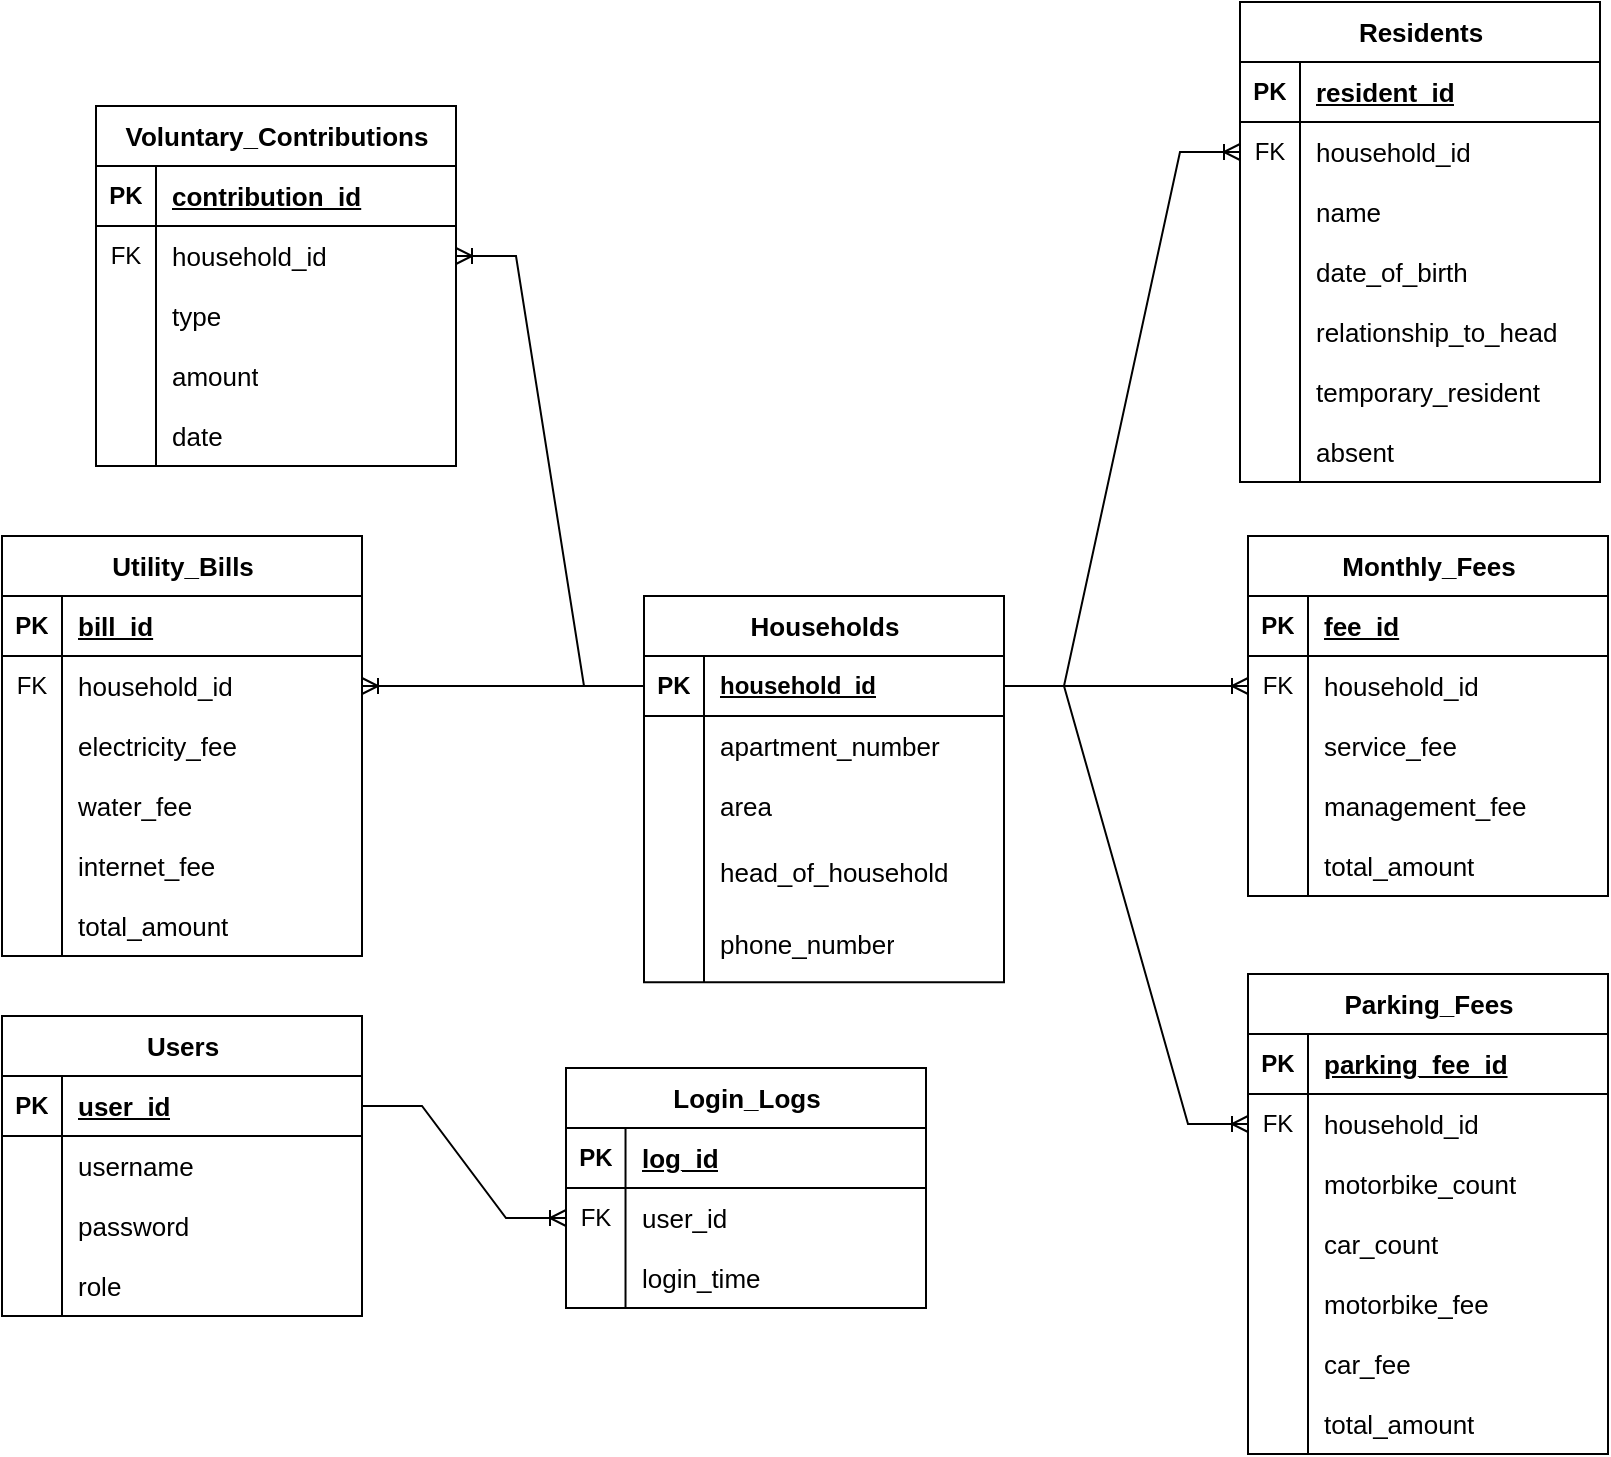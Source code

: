 <mxfile version="24.7.17">
  <diagram id="R2lEEEUBdFMjLlhIrx00" name="Page-1">
    <mxGraphModel dx="1968" dy="2307" grid="0" gridSize="10" guides="1" tooltips="1" connect="1" arrows="1" fold="1" page="0" pageScale="1" pageWidth="850" pageHeight="1100" math="0" shadow="0" extFonts="Permanent Marker^https://fonts.googleapis.com/css?family=Permanent+Marker">
      <root>
        <mxCell id="0" />
        <mxCell id="1" parent="0" />
        <mxCell id="jTLuvodWFUka8Eo67u9Z-11" value="Households" style="shape=table;startSize=30;container=1;collapsible=1;childLayout=tableLayout;fixedRows=1;rowLines=0;fontStyle=1;align=center;resizeLast=1;html=1;fontSize=13;" vertex="1" parent="1">
          <mxGeometry x="-152" y="-1236" width="180" height="193.167" as="geometry" />
        </mxCell>
        <mxCell id="jTLuvodWFUka8Eo67u9Z-12" value="" style="shape=tableRow;horizontal=0;startSize=0;swimlaneHead=0;swimlaneBody=0;fillColor=none;collapsible=0;dropTarget=0;points=[[0,0.5],[1,0.5]];portConstraint=eastwest;top=0;left=0;right=0;bottom=1;" vertex="1" parent="jTLuvodWFUka8Eo67u9Z-11">
          <mxGeometry y="30" width="180" height="30" as="geometry" />
        </mxCell>
        <mxCell id="jTLuvodWFUka8Eo67u9Z-13" value="PK" style="shape=partialRectangle;connectable=0;fillColor=none;top=0;left=0;bottom=0;right=0;fontStyle=1;overflow=hidden;whiteSpace=wrap;html=1;" vertex="1" parent="jTLuvodWFUka8Eo67u9Z-12">
          <mxGeometry width="30" height="30" as="geometry">
            <mxRectangle width="30" height="30" as="alternateBounds" />
          </mxGeometry>
        </mxCell>
        <mxCell id="jTLuvodWFUka8Eo67u9Z-14" value="household_id" style="shape=partialRectangle;connectable=0;fillColor=none;top=0;left=0;bottom=0;right=0;align=left;spacingLeft=6;fontStyle=5;overflow=hidden;whiteSpace=wrap;html=1;" vertex="1" parent="jTLuvodWFUka8Eo67u9Z-12">
          <mxGeometry x="30" width="150" height="30" as="geometry">
            <mxRectangle width="150" height="30" as="alternateBounds" />
          </mxGeometry>
        </mxCell>
        <mxCell id="jTLuvodWFUka8Eo67u9Z-15" value="" style="shape=tableRow;horizontal=0;startSize=0;swimlaneHead=0;swimlaneBody=0;fillColor=none;collapsible=0;dropTarget=0;points=[[0,0.5],[1,0.5]];portConstraint=eastwest;top=0;left=0;right=0;bottom=0;" vertex="1" parent="jTLuvodWFUka8Eo67u9Z-11">
          <mxGeometry y="60" width="180" height="30" as="geometry" />
        </mxCell>
        <mxCell id="jTLuvodWFUka8Eo67u9Z-16" value="" style="shape=partialRectangle;connectable=0;fillColor=none;top=0;left=0;bottom=0;right=0;editable=1;overflow=hidden;whiteSpace=wrap;html=1;" vertex="1" parent="jTLuvodWFUka8Eo67u9Z-15">
          <mxGeometry width="30" height="30" as="geometry">
            <mxRectangle width="30" height="30" as="alternateBounds" />
          </mxGeometry>
        </mxCell>
        <mxCell id="jTLuvodWFUka8Eo67u9Z-17" value="apartment_number" style="shape=partialRectangle;connectable=0;fillColor=none;top=0;left=0;bottom=0;right=0;align=left;spacingLeft=6;overflow=hidden;whiteSpace=wrap;html=1;strokeWidth=1;fontSize=13;" vertex="1" parent="jTLuvodWFUka8Eo67u9Z-15">
          <mxGeometry x="30" width="150" height="30" as="geometry">
            <mxRectangle width="150" height="30" as="alternateBounds" />
          </mxGeometry>
        </mxCell>
        <mxCell id="jTLuvodWFUka8Eo67u9Z-18" value="" style="shape=tableRow;horizontal=0;startSize=0;swimlaneHead=0;swimlaneBody=0;fillColor=none;collapsible=0;dropTarget=0;points=[[0,0.5],[1,0.5]];portConstraint=eastwest;top=0;left=0;right=0;bottom=0;" vertex="1" parent="jTLuvodWFUka8Eo67u9Z-11">
          <mxGeometry y="90" width="180" height="30" as="geometry" />
        </mxCell>
        <mxCell id="jTLuvodWFUka8Eo67u9Z-19" value="" style="shape=partialRectangle;connectable=0;fillColor=none;top=0;left=0;bottom=0;right=0;editable=1;overflow=hidden;whiteSpace=wrap;html=1;" vertex="1" parent="jTLuvodWFUka8Eo67u9Z-18">
          <mxGeometry width="30" height="30" as="geometry">
            <mxRectangle width="30" height="30" as="alternateBounds" />
          </mxGeometry>
        </mxCell>
        <mxCell id="jTLuvodWFUka8Eo67u9Z-20" value="area" style="shape=partialRectangle;connectable=0;fillColor=none;top=0;left=0;bottom=0;right=0;align=left;spacingLeft=6;overflow=hidden;whiteSpace=wrap;html=1;fontSize=13;" vertex="1" parent="jTLuvodWFUka8Eo67u9Z-18">
          <mxGeometry x="30" width="150" height="30" as="geometry">
            <mxRectangle width="150" height="30" as="alternateBounds" />
          </mxGeometry>
        </mxCell>
        <mxCell id="jTLuvodWFUka8Eo67u9Z-21" value="" style="shape=tableRow;horizontal=0;startSize=0;swimlaneHead=0;swimlaneBody=0;fillColor=none;collapsible=0;dropTarget=0;points=[[0,0.5],[1,0.5]];portConstraint=eastwest;top=0;left=0;right=0;bottom=0;" vertex="1" parent="jTLuvodWFUka8Eo67u9Z-11">
          <mxGeometry y="120" width="180" height="35" as="geometry" />
        </mxCell>
        <mxCell id="jTLuvodWFUka8Eo67u9Z-22" value="" style="shape=partialRectangle;connectable=0;fillColor=none;top=0;left=0;bottom=0;right=0;editable=1;overflow=hidden;whiteSpace=wrap;html=1;" vertex="1" parent="jTLuvodWFUka8Eo67u9Z-21">
          <mxGeometry width="30" height="35" as="geometry">
            <mxRectangle width="30" height="35" as="alternateBounds" />
          </mxGeometry>
        </mxCell>
        <mxCell id="jTLuvodWFUka8Eo67u9Z-23" value="head_of_household" style="shape=partialRectangle;connectable=0;fillColor=none;top=0;left=0;bottom=0;right=0;align=left;spacingLeft=6;overflow=hidden;whiteSpace=wrap;html=1;fontSize=13;" vertex="1" parent="jTLuvodWFUka8Eo67u9Z-21">
          <mxGeometry x="30" width="150" height="35" as="geometry">
            <mxRectangle width="150" height="35" as="alternateBounds" />
          </mxGeometry>
        </mxCell>
        <mxCell id="jTLuvodWFUka8Eo67u9Z-24" value="" style="shape=tableRow;horizontal=0;startSize=0;swimlaneHead=0;swimlaneBody=0;fillColor=none;collapsible=0;dropTarget=0;points=[[0,0.5],[1,0.5]];portConstraint=eastwest;top=0;left=0;right=0;bottom=0;" vertex="1" parent="jTLuvodWFUka8Eo67u9Z-11">
          <mxGeometry y="155" width="180" height="38" as="geometry" />
        </mxCell>
        <mxCell id="jTLuvodWFUka8Eo67u9Z-25" value="" style="shape=partialRectangle;connectable=0;fillColor=none;top=0;left=0;bottom=0;right=0;editable=1;overflow=hidden;whiteSpace=wrap;html=1;" vertex="1" parent="jTLuvodWFUka8Eo67u9Z-24">
          <mxGeometry width="30" height="38" as="geometry">
            <mxRectangle width="30" height="38" as="alternateBounds" />
          </mxGeometry>
        </mxCell>
        <mxCell id="jTLuvodWFUka8Eo67u9Z-26" value="phone_number" style="shape=partialRectangle;connectable=0;fillColor=none;top=0;left=0;bottom=0;right=0;align=left;spacingLeft=6;overflow=hidden;whiteSpace=wrap;html=1;fontSize=13;" vertex="1" parent="jTLuvodWFUka8Eo67u9Z-24">
          <mxGeometry x="30" width="150" height="38" as="geometry">
            <mxRectangle width="150" height="38" as="alternateBounds" />
          </mxGeometry>
        </mxCell>
        <mxCell id="jTLuvodWFUka8Eo67u9Z-27" value="Residents" style="shape=table;startSize=30;container=1;collapsible=1;childLayout=tableLayout;fixedRows=1;rowLines=0;fontStyle=1;align=center;resizeLast=1;html=1;fontSize=13;" vertex="1" parent="1">
          <mxGeometry x="146" y="-1533" width="180" height="240" as="geometry" />
        </mxCell>
        <mxCell id="jTLuvodWFUka8Eo67u9Z-28" value="" style="shape=tableRow;horizontal=0;startSize=0;swimlaneHead=0;swimlaneBody=0;fillColor=none;collapsible=0;dropTarget=0;points=[[0,0.5],[1,0.5]];portConstraint=eastwest;top=0;left=0;right=0;bottom=1;" vertex="1" parent="jTLuvodWFUka8Eo67u9Z-27">
          <mxGeometry y="30" width="180" height="30" as="geometry" />
        </mxCell>
        <mxCell id="jTLuvodWFUka8Eo67u9Z-29" value="PK" style="shape=partialRectangle;connectable=0;fillColor=none;top=0;left=0;bottom=0;right=0;fontStyle=1;overflow=hidden;whiteSpace=wrap;html=1;" vertex="1" parent="jTLuvodWFUka8Eo67u9Z-28">
          <mxGeometry width="30" height="30" as="geometry">
            <mxRectangle width="30" height="30" as="alternateBounds" />
          </mxGeometry>
        </mxCell>
        <mxCell id="jTLuvodWFUka8Eo67u9Z-30" value="resident_id" style="shape=partialRectangle;connectable=0;fillColor=none;top=0;left=0;bottom=0;right=0;align=left;spacingLeft=6;fontStyle=5;overflow=hidden;whiteSpace=wrap;html=1;fontSize=13;" vertex="1" parent="jTLuvodWFUka8Eo67u9Z-28">
          <mxGeometry x="30" width="150" height="30" as="geometry">
            <mxRectangle width="150" height="30" as="alternateBounds" />
          </mxGeometry>
        </mxCell>
        <mxCell id="jTLuvodWFUka8Eo67u9Z-31" value="" style="shape=tableRow;horizontal=0;startSize=0;swimlaneHead=0;swimlaneBody=0;fillColor=none;collapsible=0;dropTarget=0;points=[[0,0.5],[1,0.5]];portConstraint=eastwest;top=0;left=0;right=0;bottom=0;" vertex="1" parent="jTLuvodWFUka8Eo67u9Z-27">
          <mxGeometry y="60" width="180" height="30" as="geometry" />
        </mxCell>
        <mxCell id="jTLuvodWFUka8Eo67u9Z-32" value="FK" style="shape=partialRectangle;connectable=0;fillColor=none;top=0;left=0;bottom=0;right=0;editable=1;overflow=hidden;whiteSpace=wrap;html=1;" vertex="1" parent="jTLuvodWFUka8Eo67u9Z-31">
          <mxGeometry width="30" height="30" as="geometry">
            <mxRectangle width="30" height="30" as="alternateBounds" />
          </mxGeometry>
        </mxCell>
        <mxCell id="jTLuvodWFUka8Eo67u9Z-33" value="household_id" style="shape=partialRectangle;connectable=0;fillColor=none;top=0;left=0;bottom=0;right=0;align=left;spacingLeft=6;overflow=hidden;whiteSpace=wrap;html=1;fontSize=13;textShadow=0;labelBorderColor=none;" vertex="1" parent="jTLuvodWFUka8Eo67u9Z-31">
          <mxGeometry x="30" width="150" height="30" as="geometry">
            <mxRectangle width="150" height="30" as="alternateBounds" />
          </mxGeometry>
        </mxCell>
        <mxCell id="jTLuvodWFUka8Eo67u9Z-34" value="" style="shape=tableRow;horizontal=0;startSize=0;swimlaneHead=0;swimlaneBody=0;fillColor=none;collapsible=0;dropTarget=0;points=[[0,0.5],[1,0.5]];portConstraint=eastwest;top=0;left=0;right=0;bottom=0;" vertex="1" parent="jTLuvodWFUka8Eo67u9Z-27">
          <mxGeometry y="90" width="180" height="30" as="geometry" />
        </mxCell>
        <mxCell id="jTLuvodWFUka8Eo67u9Z-35" value="" style="shape=partialRectangle;connectable=0;fillColor=none;top=0;left=0;bottom=0;right=0;editable=1;overflow=hidden;whiteSpace=wrap;html=1;" vertex="1" parent="jTLuvodWFUka8Eo67u9Z-34">
          <mxGeometry width="30" height="30" as="geometry">
            <mxRectangle width="30" height="30" as="alternateBounds" />
          </mxGeometry>
        </mxCell>
        <mxCell id="jTLuvodWFUka8Eo67u9Z-36" value="name" style="shape=partialRectangle;connectable=0;fillColor=none;top=0;left=0;bottom=0;right=0;align=left;spacingLeft=6;overflow=hidden;whiteSpace=wrap;html=1;fontSize=13;" vertex="1" parent="jTLuvodWFUka8Eo67u9Z-34">
          <mxGeometry x="30" width="150" height="30" as="geometry">
            <mxRectangle width="150" height="30" as="alternateBounds" />
          </mxGeometry>
        </mxCell>
        <mxCell id="jTLuvodWFUka8Eo67u9Z-37" value="" style="shape=tableRow;horizontal=0;startSize=0;swimlaneHead=0;swimlaneBody=0;fillColor=none;collapsible=0;dropTarget=0;points=[[0,0.5],[1,0.5]];portConstraint=eastwest;top=0;left=0;right=0;bottom=0;" vertex="1" parent="jTLuvodWFUka8Eo67u9Z-27">
          <mxGeometry y="120" width="180" height="30" as="geometry" />
        </mxCell>
        <mxCell id="jTLuvodWFUka8Eo67u9Z-38" value="" style="shape=partialRectangle;connectable=0;fillColor=none;top=0;left=0;bottom=0;right=0;editable=1;overflow=hidden;whiteSpace=wrap;html=1;" vertex="1" parent="jTLuvodWFUka8Eo67u9Z-37">
          <mxGeometry width="30" height="30" as="geometry">
            <mxRectangle width="30" height="30" as="alternateBounds" />
          </mxGeometry>
        </mxCell>
        <mxCell id="jTLuvodWFUka8Eo67u9Z-39" value="date_of_birth" style="shape=partialRectangle;connectable=0;fillColor=none;top=0;left=0;bottom=0;right=0;align=left;spacingLeft=6;overflow=hidden;whiteSpace=wrap;html=1;fontSize=13;" vertex="1" parent="jTLuvodWFUka8Eo67u9Z-37">
          <mxGeometry x="30" width="150" height="30" as="geometry">
            <mxRectangle width="150" height="30" as="alternateBounds" />
          </mxGeometry>
        </mxCell>
        <mxCell id="jTLuvodWFUka8Eo67u9Z-43" value="" style="shape=tableRow;horizontal=0;startSize=0;swimlaneHead=0;swimlaneBody=0;fillColor=none;collapsible=0;dropTarget=0;points=[[0,0.5],[1,0.5]];portConstraint=eastwest;top=0;left=0;right=0;bottom=0;" vertex="1" parent="jTLuvodWFUka8Eo67u9Z-27">
          <mxGeometry y="150" width="180" height="30" as="geometry" />
        </mxCell>
        <mxCell id="jTLuvodWFUka8Eo67u9Z-44" value="" style="shape=partialRectangle;connectable=0;fillColor=none;top=0;left=0;bottom=0;right=0;editable=1;overflow=hidden;whiteSpace=wrap;html=1;" vertex="1" parent="jTLuvodWFUka8Eo67u9Z-43">
          <mxGeometry width="30" height="30" as="geometry">
            <mxRectangle width="30" height="30" as="alternateBounds" />
          </mxGeometry>
        </mxCell>
        <mxCell id="jTLuvodWFUka8Eo67u9Z-45" value="relationship_to_head" style="shape=partialRectangle;connectable=0;fillColor=none;top=0;left=0;bottom=0;right=0;align=left;spacingLeft=6;overflow=hidden;whiteSpace=wrap;html=1;fontSize=13;" vertex="1" parent="jTLuvodWFUka8Eo67u9Z-43">
          <mxGeometry x="30" width="150" height="30" as="geometry">
            <mxRectangle width="150" height="30" as="alternateBounds" />
          </mxGeometry>
        </mxCell>
        <mxCell id="jTLuvodWFUka8Eo67u9Z-46" value="" style="shape=tableRow;horizontal=0;startSize=0;swimlaneHead=0;swimlaneBody=0;fillColor=none;collapsible=0;dropTarget=0;points=[[0,0.5],[1,0.5]];portConstraint=eastwest;top=0;left=0;right=0;bottom=0;" vertex="1" parent="jTLuvodWFUka8Eo67u9Z-27">
          <mxGeometry y="180" width="180" height="30" as="geometry" />
        </mxCell>
        <mxCell id="jTLuvodWFUka8Eo67u9Z-47" value="" style="shape=partialRectangle;connectable=0;fillColor=none;top=0;left=0;bottom=0;right=0;editable=1;overflow=hidden;whiteSpace=wrap;html=1;" vertex="1" parent="jTLuvodWFUka8Eo67u9Z-46">
          <mxGeometry width="30" height="30" as="geometry">
            <mxRectangle width="30" height="30" as="alternateBounds" />
          </mxGeometry>
        </mxCell>
        <mxCell id="jTLuvodWFUka8Eo67u9Z-48" value="temporary_resident" style="shape=partialRectangle;connectable=0;fillColor=none;top=0;left=0;bottom=0;right=0;align=left;spacingLeft=6;overflow=hidden;whiteSpace=wrap;html=1;fontSize=13;" vertex="1" parent="jTLuvodWFUka8Eo67u9Z-46">
          <mxGeometry x="30" width="150" height="30" as="geometry">
            <mxRectangle width="150" height="30" as="alternateBounds" />
          </mxGeometry>
        </mxCell>
        <mxCell id="jTLuvodWFUka8Eo67u9Z-49" value="" style="shape=tableRow;horizontal=0;startSize=0;swimlaneHead=0;swimlaneBody=0;fillColor=none;collapsible=0;dropTarget=0;points=[[0,0.5],[1,0.5]];portConstraint=eastwest;top=0;left=0;right=0;bottom=0;" vertex="1" parent="jTLuvodWFUka8Eo67u9Z-27">
          <mxGeometry y="210" width="180" height="30" as="geometry" />
        </mxCell>
        <mxCell id="jTLuvodWFUka8Eo67u9Z-50" value="" style="shape=partialRectangle;connectable=0;fillColor=none;top=0;left=0;bottom=0;right=0;editable=1;overflow=hidden;whiteSpace=wrap;html=1;" vertex="1" parent="jTLuvodWFUka8Eo67u9Z-49">
          <mxGeometry width="30" height="30" as="geometry">
            <mxRectangle width="30" height="30" as="alternateBounds" />
          </mxGeometry>
        </mxCell>
        <mxCell id="jTLuvodWFUka8Eo67u9Z-51" value="absent" style="shape=partialRectangle;connectable=0;fillColor=none;top=0;left=0;bottom=0;right=0;align=left;spacingLeft=6;overflow=hidden;whiteSpace=wrap;html=1;fontSize=13;" vertex="1" parent="jTLuvodWFUka8Eo67u9Z-49">
          <mxGeometry x="30" width="150" height="30" as="geometry">
            <mxRectangle width="150" height="30" as="alternateBounds" />
          </mxGeometry>
        </mxCell>
        <mxCell id="jTLuvodWFUka8Eo67u9Z-52" value="Monthly_Fees" style="shape=table;startSize=30;container=1;collapsible=1;childLayout=tableLayout;fixedRows=1;rowLines=0;fontStyle=1;align=center;resizeLast=1;html=1;fontSize=13;" vertex="1" parent="1">
          <mxGeometry x="150" y="-1266" width="180" height="180" as="geometry" />
        </mxCell>
        <mxCell id="jTLuvodWFUka8Eo67u9Z-53" value="" style="shape=tableRow;horizontal=0;startSize=0;swimlaneHead=0;swimlaneBody=0;fillColor=none;collapsible=0;dropTarget=0;points=[[0,0.5],[1,0.5]];portConstraint=eastwest;top=0;left=0;right=0;bottom=1;" vertex="1" parent="jTLuvodWFUka8Eo67u9Z-52">
          <mxGeometry y="30" width="180" height="30" as="geometry" />
        </mxCell>
        <mxCell id="jTLuvodWFUka8Eo67u9Z-54" value="PK" style="shape=partialRectangle;connectable=0;fillColor=none;top=0;left=0;bottom=0;right=0;fontStyle=1;overflow=hidden;whiteSpace=wrap;html=1;" vertex="1" parent="jTLuvodWFUka8Eo67u9Z-53">
          <mxGeometry width="30" height="30" as="geometry">
            <mxRectangle width="30" height="30" as="alternateBounds" />
          </mxGeometry>
        </mxCell>
        <mxCell id="jTLuvodWFUka8Eo67u9Z-55" value="fee_id" style="shape=partialRectangle;connectable=0;fillColor=none;top=0;left=0;bottom=0;right=0;align=left;spacingLeft=6;fontStyle=5;overflow=hidden;whiteSpace=wrap;html=1;fontSize=13;" vertex="1" parent="jTLuvodWFUka8Eo67u9Z-53">
          <mxGeometry x="30" width="150" height="30" as="geometry">
            <mxRectangle width="150" height="30" as="alternateBounds" />
          </mxGeometry>
        </mxCell>
        <mxCell id="jTLuvodWFUka8Eo67u9Z-56" value="" style="shape=tableRow;horizontal=0;startSize=0;swimlaneHead=0;swimlaneBody=0;fillColor=none;collapsible=0;dropTarget=0;points=[[0,0.5],[1,0.5]];portConstraint=eastwest;top=0;left=0;right=0;bottom=0;" vertex="1" parent="jTLuvodWFUka8Eo67u9Z-52">
          <mxGeometry y="60" width="180" height="30" as="geometry" />
        </mxCell>
        <mxCell id="jTLuvodWFUka8Eo67u9Z-57" value="FK" style="shape=partialRectangle;connectable=0;fillColor=none;top=0;left=0;bottom=0;right=0;editable=1;overflow=hidden;whiteSpace=wrap;html=1;" vertex="1" parent="jTLuvodWFUka8Eo67u9Z-56">
          <mxGeometry width="30" height="30" as="geometry">
            <mxRectangle width="30" height="30" as="alternateBounds" />
          </mxGeometry>
        </mxCell>
        <mxCell id="jTLuvodWFUka8Eo67u9Z-58" value="household_id" style="shape=partialRectangle;connectable=0;fillColor=none;top=0;left=0;bottom=0;right=0;align=left;spacingLeft=6;overflow=hidden;whiteSpace=wrap;html=1;fontSize=13;" vertex="1" parent="jTLuvodWFUka8Eo67u9Z-56">
          <mxGeometry x="30" width="150" height="30" as="geometry">
            <mxRectangle width="150" height="30" as="alternateBounds" />
          </mxGeometry>
        </mxCell>
        <mxCell id="jTLuvodWFUka8Eo67u9Z-59" value="" style="shape=tableRow;horizontal=0;startSize=0;swimlaneHead=0;swimlaneBody=0;fillColor=none;collapsible=0;dropTarget=0;points=[[0,0.5],[1,0.5]];portConstraint=eastwest;top=0;left=0;right=0;bottom=0;" vertex="1" parent="jTLuvodWFUka8Eo67u9Z-52">
          <mxGeometry y="90" width="180" height="30" as="geometry" />
        </mxCell>
        <mxCell id="jTLuvodWFUka8Eo67u9Z-60" value="" style="shape=partialRectangle;connectable=0;fillColor=none;top=0;left=0;bottom=0;right=0;editable=1;overflow=hidden;whiteSpace=wrap;html=1;" vertex="1" parent="jTLuvodWFUka8Eo67u9Z-59">
          <mxGeometry width="30" height="30" as="geometry">
            <mxRectangle width="30" height="30" as="alternateBounds" />
          </mxGeometry>
        </mxCell>
        <mxCell id="jTLuvodWFUka8Eo67u9Z-61" value="service_fee" style="shape=partialRectangle;connectable=0;fillColor=none;top=0;left=0;bottom=0;right=0;align=left;spacingLeft=6;overflow=hidden;whiteSpace=wrap;html=1;fontSize=13;" vertex="1" parent="jTLuvodWFUka8Eo67u9Z-59">
          <mxGeometry x="30" width="150" height="30" as="geometry">
            <mxRectangle width="150" height="30" as="alternateBounds" />
          </mxGeometry>
        </mxCell>
        <mxCell id="jTLuvodWFUka8Eo67u9Z-62" value="" style="shape=tableRow;horizontal=0;startSize=0;swimlaneHead=0;swimlaneBody=0;fillColor=none;collapsible=0;dropTarget=0;points=[[0,0.5],[1,0.5]];portConstraint=eastwest;top=0;left=0;right=0;bottom=0;" vertex="1" parent="jTLuvodWFUka8Eo67u9Z-52">
          <mxGeometry y="120" width="180" height="30" as="geometry" />
        </mxCell>
        <mxCell id="jTLuvodWFUka8Eo67u9Z-63" value="" style="shape=partialRectangle;connectable=0;fillColor=none;top=0;left=0;bottom=0;right=0;editable=1;overflow=hidden;whiteSpace=wrap;html=1;" vertex="1" parent="jTLuvodWFUka8Eo67u9Z-62">
          <mxGeometry width="30" height="30" as="geometry">
            <mxRectangle width="30" height="30" as="alternateBounds" />
          </mxGeometry>
        </mxCell>
        <mxCell id="jTLuvodWFUka8Eo67u9Z-64" value="management_fee" style="shape=partialRectangle;connectable=0;fillColor=none;top=0;left=0;bottom=0;right=0;align=left;spacingLeft=6;overflow=hidden;whiteSpace=wrap;html=1;fontSize=13;" vertex="1" parent="jTLuvodWFUka8Eo67u9Z-62">
          <mxGeometry x="30" width="150" height="30" as="geometry">
            <mxRectangle width="150" height="30" as="alternateBounds" />
          </mxGeometry>
        </mxCell>
        <mxCell id="jTLuvodWFUka8Eo67u9Z-65" value="" style="shape=tableRow;horizontal=0;startSize=0;swimlaneHead=0;swimlaneBody=0;fillColor=none;collapsible=0;dropTarget=0;points=[[0,0.5],[1,0.5]];portConstraint=eastwest;top=0;left=0;right=0;bottom=0;" vertex="1" parent="jTLuvodWFUka8Eo67u9Z-52">
          <mxGeometry y="150" width="180" height="30" as="geometry" />
        </mxCell>
        <mxCell id="jTLuvodWFUka8Eo67u9Z-66" value="" style="shape=partialRectangle;connectable=0;fillColor=none;top=0;left=0;bottom=0;right=0;editable=1;overflow=hidden;whiteSpace=wrap;html=1;" vertex="1" parent="jTLuvodWFUka8Eo67u9Z-65">
          <mxGeometry width="30" height="30" as="geometry">
            <mxRectangle width="30" height="30" as="alternateBounds" />
          </mxGeometry>
        </mxCell>
        <mxCell id="jTLuvodWFUka8Eo67u9Z-67" value="total_amount" style="shape=partialRectangle;connectable=0;fillColor=none;top=0;left=0;bottom=0;right=0;align=left;spacingLeft=6;overflow=hidden;whiteSpace=wrap;html=1;fontSize=13;" vertex="1" parent="jTLuvodWFUka8Eo67u9Z-65">
          <mxGeometry x="30" width="150" height="30" as="geometry">
            <mxRectangle width="150" height="30" as="alternateBounds" />
          </mxGeometry>
        </mxCell>
        <mxCell id="jTLuvodWFUka8Eo67u9Z-68" value="Voluntary_Contributions" style="shape=table;startSize=30;container=1;collapsible=1;childLayout=tableLayout;fixedRows=1;rowLines=0;fontStyle=1;align=center;resizeLast=1;html=1;fontSize=13;" vertex="1" parent="1">
          <mxGeometry x="-426" y="-1481" width="180" height="180" as="geometry" />
        </mxCell>
        <mxCell id="jTLuvodWFUka8Eo67u9Z-69" value="" style="shape=tableRow;horizontal=0;startSize=0;swimlaneHead=0;swimlaneBody=0;fillColor=none;collapsible=0;dropTarget=0;points=[[0,0.5],[1,0.5]];portConstraint=eastwest;top=0;left=0;right=0;bottom=1;" vertex="1" parent="jTLuvodWFUka8Eo67u9Z-68">
          <mxGeometry y="30" width="180" height="30" as="geometry" />
        </mxCell>
        <mxCell id="jTLuvodWFUka8Eo67u9Z-70" value="PK" style="shape=partialRectangle;connectable=0;fillColor=none;top=0;left=0;bottom=0;right=0;fontStyle=1;overflow=hidden;whiteSpace=wrap;html=1;" vertex="1" parent="jTLuvodWFUka8Eo67u9Z-69">
          <mxGeometry width="30" height="30" as="geometry">
            <mxRectangle width="30" height="30" as="alternateBounds" />
          </mxGeometry>
        </mxCell>
        <mxCell id="jTLuvodWFUka8Eo67u9Z-71" value="contribution_id" style="shape=partialRectangle;connectable=0;fillColor=none;top=0;left=0;bottom=0;right=0;align=left;spacingLeft=6;fontStyle=5;overflow=hidden;whiteSpace=wrap;html=1;fontSize=13;" vertex="1" parent="jTLuvodWFUka8Eo67u9Z-69">
          <mxGeometry x="30" width="150" height="30" as="geometry">
            <mxRectangle width="150" height="30" as="alternateBounds" />
          </mxGeometry>
        </mxCell>
        <mxCell id="jTLuvodWFUka8Eo67u9Z-72" value="" style="shape=tableRow;horizontal=0;startSize=0;swimlaneHead=0;swimlaneBody=0;fillColor=none;collapsible=0;dropTarget=0;points=[[0,0.5],[1,0.5]];portConstraint=eastwest;top=0;left=0;right=0;bottom=0;" vertex="1" parent="jTLuvodWFUka8Eo67u9Z-68">
          <mxGeometry y="60" width="180" height="30" as="geometry" />
        </mxCell>
        <mxCell id="jTLuvodWFUka8Eo67u9Z-73" value="FK" style="shape=partialRectangle;connectable=0;fillColor=none;top=0;left=0;bottom=0;right=0;editable=1;overflow=hidden;whiteSpace=wrap;html=1;" vertex="1" parent="jTLuvodWFUka8Eo67u9Z-72">
          <mxGeometry width="30" height="30" as="geometry">
            <mxRectangle width="30" height="30" as="alternateBounds" />
          </mxGeometry>
        </mxCell>
        <mxCell id="jTLuvodWFUka8Eo67u9Z-74" value="household_id" style="shape=partialRectangle;connectable=0;fillColor=none;top=0;left=0;bottom=0;right=0;align=left;spacingLeft=6;overflow=hidden;whiteSpace=wrap;html=1;fontSize=13;" vertex="1" parent="jTLuvodWFUka8Eo67u9Z-72">
          <mxGeometry x="30" width="150" height="30" as="geometry">
            <mxRectangle width="150" height="30" as="alternateBounds" />
          </mxGeometry>
        </mxCell>
        <mxCell id="jTLuvodWFUka8Eo67u9Z-75" value="" style="shape=tableRow;horizontal=0;startSize=0;swimlaneHead=0;swimlaneBody=0;fillColor=none;collapsible=0;dropTarget=0;points=[[0,0.5],[1,0.5]];portConstraint=eastwest;top=0;left=0;right=0;bottom=0;" vertex="1" parent="jTLuvodWFUka8Eo67u9Z-68">
          <mxGeometry y="90" width="180" height="30" as="geometry" />
        </mxCell>
        <mxCell id="jTLuvodWFUka8Eo67u9Z-76" value="" style="shape=partialRectangle;connectable=0;fillColor=none;top=0;left=0;bottom=0;right=0;editable=1;overflow=hidden;whiteSpace=wrap;html=1;" vertex="1" parent="jTLuvodWFUka8Eo67u9Z-75">
          <mxGeometry width="30" height="30" as="geometry">
            <mxRectangle width="30" height="30" as="alternateBounds" />
          </mxGeometry>
        </mxCell>
        <mxCell id="jTLuvodWFUka8Eo67u9Z-77" value="type" style="shape=partialRectangle;connectable=0;fillColor=none;top=0;left=0;bottom=0;right=0;align=left;spacingLeft=6;overflow=hidden;whiteSpace=wrap;html=1;fontSize=13;" vertex="1" parent="jTLuvodWFUka8Eo67u9Z-75">
          <mxGeometry x="30" width="150" height="30" as="geometry">
            <mxRectangle width="150" height="30" as="alternateBounds" />
          </mxGeometry>
        </mxCell>
        <mxCell id="jTLuvodWFUka8Eo67u9Z-78" value="" style="shape=tableRow;horizontal=0;startSize=0;swimlaneHead=0;swimlaneBody=0;fillColor=none;collapsible=0;dropTarget=0;points=[[0,0.5],[1,0.5]];portConstraint=eastwest;top=0;left=0;right=0;bottom=0;" vertex="1" parent="jTLuvodWFUka8Eo67u9Z-68">
          <mxGeometry y="120" width="180" height="30" as="geometry" />
        </mxCell>
        <mxCell id="jTLuvodWFUka8Eo67u9Z-79" value="" style="shape=partialRectangle;connectable=0;fillColor=none;top=0;left=0;bottom=0;right=0;editable=1;overflow=hidden;whiteSpace=wrap;html=1;" vertex="1" parent="jTLuvodWFUka8Eo67u9Z-78">
          <mxGeometry width="30" height="30" as="geometry">
            <mxRectangle width="30" height="30" as="alternateBounds" />
          </mxGeometry>
        </mxCell>
        <mxCell id="jTLuvodWFUka8Eo67u9Z-80" value="amount" style="shape=partialRectangle;connectable=0;fillColor=none;top=0;left=0;bottom=0;right=0;align=left;spacingLeft=6;overflow=hidden;whiteSpace=wrap;html=1;fontSize=13;" vertex="1" parent="jTLuvodWFUka8Eo67u9Z-78">
          <mxGeometry x="30" width="150" height="30" as="geometry">
            <mxRectangle width="150" height="30" as="alternateBounds" />
          </mxGeometry>
        </mxCell>
        <mxCell id="jTLuvodWFUka8Eo67u9Z-81" value="" style="shape=tableRow;horizontal=0;startSize=0;swimlaneHead=0;swimlaneBody=0;fillColor=none;collapsible=0;dropTarget=0;points=[[0,0.5],[1,0.5]];portConstraint=eastwest;top=0;left=0;right=0;bottom=0;" vertex="1" parent="jTLuvodWFUka8Eo67u9Z-68">
          <mxGeometry y="150" width="180" height="30" as="geometry" />
        </mxCell>
        <mxCell id="jTLuvodWFUka8Eo67u9Z-82" value="" style="shape=partialRectangle;connectable=0;fillColor=none;top=0;left=0;bottom=0;right=0;editable=1;overflow=hidden;whiteSpace=wrap;html=1;" vertex="1" parent="jTLuvodWFUka8Eo67u9Z-81">
          <mxGeometry width="30" height="30" as="geometry">
            <mxRectangle width="30" height="30" as="alternateBounds" />
          </mxGeometry>
        </mxCell>
        <mxCell id="jTLuvodWFUka8Eo67u9Z-83" value="date" style="shape=partialRectangle;connectable=0;fillColor=none;top=0;left=0;bottom=0;right=0;align=left;spacingLeft=6;overflow=hidden;whiteSpace=wrap;html=1;fontSize=13;" vertex="1" parent="jTLuvodWFUka8Eo67u9Z-81">
          <mxGeometry x="30" width="150" height="30" as="geometry">
            <mxRectangle width="150" height="30" as="alternateBounds" />
          </mxGeometry>
        </mxCell>
        <mxCell id="jTLuvodWFUka8Eo67u9Z-97" value="Login_Logs" style="shape=table;startSize=30;container=1;collapsible=1;childLayout=tableLayout;fixedRows=1;rowLines=0;fontStyle=1;align=center;resizeLast=1;html=1;fontSize=13;" vertex="1" parent="1">
          <mxGeometry x="-191" y="-1000" width="180" height="120" as="geometry" />
        </mxCell>
        <mxCell id="jTLuvodWFUka8Eo67u9Z-98" value="" style="shape=tableRow;horizontal=0;startSize=0;swimlaneHead=0;swimlaneBody=0;fillColor=none;collapsible=0;dropTarget=0;points=[[0,0.5],[1,0.5]];portConstraint=eastwest;top=0;left=0;right=0;bottom=1;" vertex="1" parent="jTLuvodWFUka8Eo67u9Z-97">
          <mxGeometry y="30" width="180" height="30" as="geometry" />
        </mxCell>
        <mxCell id="jTLuvodWFUka8Eo67u9Z-99" value="PK" style="shape=partialRectangle;connectable=0;fillColor=none;top=0;left=0;bottom=0;right=0;fontStyle=1;overflow=hidden;whiteSpace=wrap;html=1;" vertex="1" parent="jTLuvodWFUka8Eo67u9Z-98">
          <mxGeometry width="29.76" height="30" as="geometry">
            <mxRectangle width="29.76" height="30" as="alternateBounds" />
          </mxGeometry>
        </mxCell>
        <mxCell id="jTLuvodWFUka8Eo67u9Z-100" value="log_id" style="shape=partialRectangle;connectable=0;fillColor=none;top=0;left=0;bottom=0;right=0;align=left;spacingLeft=6;fontStyle=5;overflow=hidden;whiteSpace=wrap;html=1;fontSize=13;" vertex="1" parent="jTLuvodWFUka8Eo67u9Z-98">
          <mxGeometry x="29.76" width="150.24" height="30" as="geometry">
            <mxRectangle width="150.24" height="30" as="alternateBounds" />
          </mxGeometry>
        </mxCell>
        <mxCell id="jTLuvodWFUka8Eo67u9Z-101" value="" style="shape=tableRow;horizontal=0;startSize=0;swimlaneHead=0;swimlaneBody=0;fillColor=none;collapsible=0;dropTarget=0;points=[[0,0.5],[1,0.5]];portConstraint=eastwest;top=0;left=0;right=0;bottom=0;" vertex="1" parent="jTLuvodWFUka8Eo67u9Z-97">
          <mxGeometry y="60" width="180" height="30" as="geometry" />
        </mxCell>
        <mxCell id="jTLuvodWFUka8Eo67u9Z-102" value="FK" style="shape=partialRectangle;connectable=0;fillColor=none;top=0;left=0;bottom=0;right=0;editable=1;overflow=hidden;whiteSpace=wrap;html=1;" vertex="1" parent="jTLuvodWFUka8Eo67u9Z-101">
          <mxGeometry width="29.76" height="30" as="geometry">
            <mxRectangle width="29.76" height="30" as="alternateBounds" />
          </mxGeometry>
        </mxCell>
        <mxCell id="jTLuvodWFUka8Eo67u9Z-103" value="user_id" style="shape=partialRectangle;connectable=0;fillColor=none;top=0;left=0;bottom=0;right=0;align=left;spacingLeft=6;overflow=hidden;whiteSpace=wrap;html=1;fontSize=13;" vertex="1" parent="jTLuvodWFUka8Eo67u9Z-101">
          <mxGeometry x="29.76" width="150.24" height="30" as="geometry">
            <mxRectangle width="150.24" height="30" as="alternateBounds" />
          </mxGeometry>
        </mxCell>
        <mxCell id="jTLuvodWFUka8Eo67u9Z-104" value="" style="shape=tableRow;horizontal=0;startSize=0;swimlaneHead=0;swimlaneBody=0;fillColor=none;collapsible=0;dropTarget=0;points=[[0,0.5],[1,0.5]];portConstraint=eastwest;top=0;left=0;right=0;bottom=0;" vertex="1" parent="jTLuvodWFUka8Eo67u9Z-97">
          <mxGeometry y="90" width="180" height="30" as="geometry" />
        </mxCell>
        <mxCell id="jTLuvodWFUka8Eo67u9Z-105" value="" style="shape=partialRectangle;connectable=0;fillColor=none;top=0;left=0;bottom=0;right=0;editable=1;overflow=hidden;whiteSpace=wrap;html=1;" vertex="1" parent="jTLuvodWFUka8Eo67u9Z-104">
          <mxGeometry width="29.76" height="30" as="geometry">
            <mxRectangle width="29.76" height="30" as="alternateBounds" />
          </mxGeometry>
        </mxCell>
        <mxCell id="jTLuvodWFUka8Eo67u9Z-106" value="login_time" style="shape=partialRectangle;connectable=0;fillColor=none;top=0;left=0;bottom=0;right=0;align=left;spacingLeft=6;overflow=hidden;whiteSpace=wrap;html=1;fontSize=13;" vertex="1" parent="jTLuvodWFUka8Eo67u9Z-104">
          <mxGeometry x="29.76" width="150.24" height="30" as="geometry">
            <mxRectangle width="150.24" height="30" as="alternateBounds" />
          </mxGeometry>
        </mxCell>
        <mxCell id="jTLuvodWFUka8Eo67u9Z-113" value="Parking_Fees" style="shape=table;startSize=30;container=1;collapsible=1;childLayout=tableLayout;fixedRows=1;rowLines=0;fontStyle=1;align=center;resizeLast=1;html=1;fontSize=13;" vertex="1" parent="1">
          <mxGeometry x="150" y="-1047" width="180" height="240" as="geometry" />
        </mxCell>
        <mxCell id="jTLuvodWFUka8Eo67u9Z-114" value="" style="shape=tableRow;horizontal=0;startSize=0;swimlaneHead=0;swimlaneBody=0;fillColor=none;collapsible=0;dropTarget=0;points=[[0,0.5],[1,0.5]];portConstraint=eastwest;top=0;left=0;right=0;bottom=1;" vertex="1" parent="jTLuvodWFUka8Eo67u9Z-113">
          <mxGeometry y="30" width="180" height="30" as="geometry" />
        </mxCell>
        <mxCell id="jTLuvodWFUka8Eo67u9Z-115" value="PK" style="shape=partialRectangle;connectable=0;fillColor=none;top=0;left=0;bottom=0;right=0;fontStyle=1;overflow=hidden;whiteSpace=wrap;html=1;" vertex="1" parent="jTLuvodWFUka8Eo67u9Z-114">
          <mxGeometry width="30" height="30" as="geometry">
            <mxRectangle width="30" height="30" as="alternateBounds" />
          </mxGeometry>
        </mxCell>
        <mxCell id="jTLuvodWFUka8Eo67u9Z-116" value="parking_fee_id" style="shape=partialRectangle;connectable=0;fillColor=none;top=0;left=0;bottom=0;right=0;align=left;spacingLeft=6;fontStyle=5;overflow=hidden;whiteSpace=wrap;html=1;fontSize=13;" vertex="1" parent="jTLuvodWFUka8Eo67u9Z-114">
          <mxGeometry x="30" width="150" height="30" as="geometry">
            <mxRectangle width="150" height="30" as="alternateBounds" />
          </mxGeometry>
        </mxCell>
        <mxCell id="jTLuvodWFUka8Eo67u9Z-117" value="" style="shape=tableRow;horizontal=0;startSize=0;swimlaneHead=0;swimlaneBody=0;fillColor=none;collapsible=0;dropTarget=0;points=[[0,0.5],[1,0.5]];portConstraint=eastwest;top=0;left=0;right=0;bottom=0;" vertex="1" parent="jTLuvodWFUka8Eo67u9Z-113">
          <mxGeometry y="60" width="180" height="30" as="geometry" />
        </mxCell>
        <mxCell id="jTLuvodWFUka8Eo67u9Z-118" value="FK" style="shape=partialRectangle;connectable=0;fillColor=none;top=0;left=0;bottom=0;right=0;editable=1;overflow=hidden;whiteSpace=wrap;html=1;" vertex="1" parent="jTLuvodWFUka8Eo67u9Z-117">
          <mxGeometry width="30" height="30" as="geometry">
            <mxRectangle width="30" height="30" as="alternateBounds" />
          </mxGeometry>
        </mxCell>
        <mxCell id="jTLuvodWFUka8Eo67u9Z-119" value="household_id" style="shape=partialRectangle;connectable=0;fillColor=none;top=0;left=0;bottom=0;right=0;align=left;spacingLeft=6;overflow=hidden;whiteSpace=wrap;html=1;fontSize=13;" vertex="1" parent="jTLuvodWFUka8Eo67u9Z-117">
          <mxGeometry x="30" width="150" height="30" as="geometry">
            <mxRectangle width="150" height="30" as="alternateBounds" />
          </mxGeometry>
        </mxCell>
        <mxCell id="jTLuvodWFUka8Eo67u9Z-120" value="" style="shape=tableRow;horizontal=0;startSize=0;swimlaneHead=0;swimlaneBody=0;fillColor=none;collapsible=0;dropTarget=0;points=[[0,0.5],[1,0.5]];portConstraint=eastwest;top=0;left=0;right=0;bottom=0;" vertex="1" parent="jTLuvodWFUka8Eo67u9Z-113">
          <mxGeometry y="90" width="180" height="30" as="geometry" />
        </mxCell>
        <mxCell id="jTLuvodWFUka8Eo67u9Z-121" value="" style="shape=partialRectangle;connectable=0;fillColor=none;top=0;left=0;bottom=0;right=0;editable=1;overflow=hidden;whiteSpace=wrap;html=1;" vertex="1" parent="jTLuvodWFUka8Eo67u9Z-120">
          <mxGeometry width="30" height="30" as="geometry">
            <mxRectangle width="30" height="30" as="alternateBounds" />
          </mxGeometry>
        </mxCell>
        <mxCell id="jTLuvodWFUka8Eo67u9Z-122" value="motorbike_count" style="shape=partialRectangle;connectable=0;fillColor=none;top=0;left=0;bottom=0;right=0;align=left;spacingLeft=6;overflow=hidden;whiteSpace=wrap;html=1;fontSize=13;" vertex="1" parent="jTLuvodWFUka8Eo67u9Z-120">
          <mxGeometry x="30" width="150" height="30" as="geometry">
            <mxRectangle width="150" height="30" as="alternateBounds" />
          </mxGeometry>
        </mxCell>
        <mxCell id="jTLuvodWFUka8Eo67u9Z-123" value="" style="shape=tableRow;horizontal=0;startSize=0;swimlaneHead=0;swimlaneBody=0;fillColor=none;collapsible=0;dropTarget=0;points=[[0,0.5],[1,0.5]];portConstraint=eastwest;top=0;left=0;right=0;bottom=0;" vertex="1" parent="jTLuvodWFUka8Eo67u9Z-113">
          <mxGeometry y="120" width="180" height="30" as="geometry" />
        </mxCell>
        <mxCell id="jTLuvodWFUka8Eo67u9Z-124" value="" style="shape=partialRectangle;connectable=0;fillColor=none;top=0;left=0;bottom=0;right=0;editable=1;overflow=hidden;whiteSpace=wrap;html=1;" vertex="1" parent="jTLuvodWFUka8Eo67u9Z-123">
          <mxGeometry width="30" height="30" as="geometry">
            <mxRectangle width="30" height="30" as="alternateBounds" />
          </mxGeometry>
        </mxCell>
        <mxCell id="jTLuvodWFUka8Eo67u9Z-125" value="car_count" style="shape=partialRectangle;connectable=0;fillColor=none;top=0;left=0;bottom=0;right=0;align=left;spacingLeft=6;overflow=hidden;whiteSpace=wrap;html=1;fontSize=13;" vertex="1" parent="jTLuvodWFUka8Eo67u9Z-123">
          <mxGeometry x="30" width="150" height="30" as="geometry">
            <mxRectangle width="150" height="30" as="alternateBounds" />
          </mxGeometry>
        </mxCell>
        <mxCell id="jTLuvodWFUka8Eo67u9Z-126" value="" style="shape=tableRow;horizontal=0;startSize=0;swimlaneHead=0;swimlaneBody=0;fillColor=none;collapsible=0;dropTarget=0;points=[[0,0.5],[1,0.5]];portConstraint=eastwest;top=0;left=0;right=0;bottom=0;" vertex="1" parent="jTLuvodWFUka8Eo67u9Z-113">
          <mxGeometry y="150" width="180" height="30" as="geometry" />
        </mxCell>
        <mxCell id="jTLuvodWFUka8Eo67u9Z-127" value="" style="shape=partialRectangle;connectable=0;fillColor=none;top=0;left=0;bottom=0;right=0;editable=1;overflow=hidden;whiteSpace=wrap;html=1;" vertex="1" parent="jTLuvodWFUka8Eo67u9Z-126">
          <mxGeometry width="30" height="30" as="geometry">
            <mxRectangle width="30" height="30" as="alternateBounds" />
          </mxGeometry>
        </mxCell>
        <mxCell id="jTLuvodWFUka8Eo67u9Z-128" value="motorbike_fee" style="shape=partialRectangle;connectable=0;fillColor=none;top=0;left=0;bottom=0;right=0;align=left;spacingLeft=6;overflow=hidden;whiteSpace=wrap;html=1;fontSize=13;" vertex="1" parent="jTLuvodWFUka8Eo67u9Z-126">
          <mxGeometry x="30" width="150" height="30" as="geometry">
            <mxRectangle width="150" height="30" as="alternateBounds" />
          </mxGeometry>
        </mxCell>
        <mxCell id="jTLuvodWFUka8Eo67u9Z-129" value="" style="shape=tableRow;horizontal=0;startSize=0;swimlaneHead=0;swimlaneBody=0;fillColor=none;collapsible=0;dropTarget=0;points=[[0,0.5],[1,0.5]];portConstraint=eastwest;top=0;left=0;right=0;bottom=0;" vertex="1" parent="jTLuvodWFUka8Eo67u9Z-113">
          <mxGeometry y="180" width="180" height="30" as="geometry" />
        </mxCell>
        <mxCell id="jTLuvodWFUka8Eo67u9Z-130" value="" style="shape=partialRectangle;connectable=0;fillColor=none;top=0;left=0;bottom=0;right=0;editable=1;overflow=hidden;whiteSpace=wrap;html=1;" vertex="1" parent="jTLuvodWFUka8Eo67u9Z-129">
          <mxGeometry width="30" height="30" as="geometry">
            <mxRectangle width="30" height="30" as="alternateBounds" />
          </mxGeometry>
        </mxCell>
        <mxCell id="jTLuvodWFUka8Eo67u9Z-131" value="car_fee" style="shape=partialRectangle;connectable=0;fillColor=none;top=0;left=0;bottom=0;right=0;align=left;spacingLeft=6;overflow=hidden;whiteSpace=wrap;html=1;fontSize=13;" vertex="1" parent="jTLuvodWFUka8Eo67u9Z-129">
          <mxGeometry x="30" width="150" height="30" as="geometry">
            <mxRectangle width="150" height="30" as="alternateBounds" />
          </mxGeometry>
        </mxCell>
        <mxCell id="jTLuvodWFUka8Eo67u9Z-132" value="" style="shape=tableRow;horizontal=0;startSize=0;swimlaneHead=0;swimlaneBody=0;fillColor=none;collapsible=0;dropTarget=0;points=[[0,0.5],[1,0.5]];portConstraint=eastwest;top=0;left=0;right=0;bottom=0;" vertex="1" parent="jTLuvodWFUka8Eo67u9Z-113">
          <mxGeometry y="210" width="180" height="30" as="geometry" />
        </mxCell>
        <mxCell id="jTLuvodWFUka8Eo67u9Z-133" value="" style="shape=partialRectangle;connectable=0;fillColor=none;top=0;left=0;bottom=0;right=0;editable=1;overflow=hidden;whiteSpace=wrap;html=1;" vertex="1" parent="jTLuvodWFUka8Eo67u9Z-132">
          <mxGeometry width="30" height="30" as="geometry">
            <mxRectangle width="30" height="30" as="alternateBounds" />
          </mxGeometry>
        </mxCell>
        <mxCell id="jTLuvodWFUka8Eo67u9Z-134" value="total_amount" style="shape=partialRectangle;connectable=0;fillColor=none;top=0;left=0;bottom=0;right=0;align=left;spacingLeft=6;overflow=hidden;whiteSpace=wrap;html=1;fontSize=13;" vertex="1" parent="jTLuvodWFUka8Eo67u9Z-132">
          <mxGeometry x="30" width="150" height="30" as="geometry">
            <mxRectangle width="150" height="30" as="alternateBounds" />
          </mxGeometry>
        </mxCell>
        <mxCell id="jTLuvodWFUka8Eo67u9Z-135" value="Utility_Bills" style="shape=table;startSize=30;container=1;collapsible=1;childLayout=tableLayout;fixedRows=1;rowLines=0;fontStyle=1;align=center;resizeLast=1;html=1;fontSize=13;" vertex="1" parent="1">
          <mxGeometry x="-473" y="-1266" width="180" height="210" as="geometry" />
        </mxCell>
        <mxCell id="jTLuvodWFUka8Eo67u9Z-136" value="" style="shape=tableRow;horizontal=0;startSize=0;swimlaneHead=0;swimlaneBody=0;fillColor=none;collapsible=0;dropTarget=0;points=[[0,0.5],[1,0.5]];portConstraint=eastwest;top=0;left=0;right=0;bottom=1;" vertex="1" parent="jTLuvodWFUka8Eo67u9Z-135">
          <mxGeometry y="30" width="180" height="30" as="geometry" />
        </mxCell>
        <mxCell id="jTLuvodWFUka8Eo67u9Z-137" value="PK" style="shape=partialRectangle;connectable=0;fillColor=none;top=0;left=0;bottom=0;right=0;fontStyle=1;overflow=hidden;whiteSpace=wrap;html=1;" vertex="1" parent="jTLuvodWFUka8Eo67u9Z-136">
          <mxGeometry width="30" height="30" as="geometry">
            <mxRectangle width="30" height="30" as="alternateBounds" />
          </mxGeometry>
        </mxCell>
        <mxCell id="jTLuvodWFUka8Eo67u9Z-138" value="bill_id" style="shape=partialRectangle;connectable=0;fillColor=none;top=0;left=0;bottom=0;right=0;align=left;spacingLeft=6;fontStyle=5;overflow=hidden;whiteSpace=wrap;html=1;fontSize=13;" vertex="1" parent="jTLuvodWFUka8Eo67u9Z-136">
          <mxGeometry x="30" width="150" height="30" as="geometry">
            <mxRectangle width="150" height="30" as="alternateBounds" />
          </mxGeometry>
        </mxCell>
        <mxCell id="jTLuvodWFUka8Eo67u9Z-139" value="" style="shape=tableRow;horizontal=0;startSize=0;swimlaneHead=0;swimlaneBody=0;fillColor=none;collapsible=0;dropTarget=0;points=[[0,0.5],[1,0.5]];portConstraint=eastwest;top=0;left=0;right=0;bottom=0;" vertex="1" parent="jTLuvodWFUka8Eo67u9Z-135">
          <mxGeometry y="60" width="180" height="30" as="geometry" />
        </mxCell>
        <mxCell id="jTLuvodWFUka8Eo67u9Z-140" value="FK" style="shape=partialRectangle;connectable=0;fillColor=none;top=0;left=0;bottom=0;right=0;editable=1;overflow=hidden;whiteSpace=wrap;html=1;" vertex="1" parent="jTLuvodWFUka8Eo67u9Z-139">
          <mxGeometry width="30" height="30" as="geometry">
            <mxRectangle width="30" height="30" as="alternateBounds" />
          </mxGeometry>
        </mxCell>
        <mxCell id="jTLuvodWFUka8Eo67u9Z-141" value="household_id" style="shape=partialRectangle;connectable=0;fillColor=none;top=0;left=0;bottom=0;right=0;align=left;spacingLeft=6;overflow=hidden;whiteSpace=wrap;html=1;fontSize=13;" vertex="1" parent="jTLuvodWFUka8Eo67u9Z-139">
          <mxGeometry x="30" width="150" height="30" as="geometry">
            <mxRectangle width="150" height="30" as="alternateBounds" />
          </mxGeometry>
        </mxCell>
        <mxCell id="jTLuvodWFUka8Eo67u9Z-142" value="" style="shape=tableRow;horizontal=0;startSize=0;swimlaneHead=0;swimlaneBody=0;fillColor=none;collapsible=0;dropTarget=0;points=[[0,0.5],[1,0.5]];portConstraint=eastwest;top=0;left=0;right=0;bottom=0;" vertex="1" parent="jTLuvodWFUka8Eo67u9Z-135">
          <mxGeometry y="90" width="180" height="30" as="geometry" />
        </mxCell>
        <mxCell id="jTLuvodWFUka8Eo67u9Z-143" value="" style="shape=partialRectangle;connectable=0;fillColor=none;top=0;left=0;bottom=0;right=0;editable=1;overflow=hidden;whiteSpace=wrap;html=1;" vertex="1" parent="jTLuvodWFUka8Eo67u9Z-142">
          <mxGeometry width="30" height="30" as="geometry">
            <mxRectangle width="30" height="30" as="alternateBounds" />
          </mxGeometry>
        </mxCell>
        <mxCell id="jTLuvodWFUka8Eo67u9Z-144" value="electricity_fee" style="shape=partialRectangle;connectable=0;fillColor=none;top=0;left=0;bottom=0;right=0;align=left;spacingLeft=6;overflow=hidden;whiteSpace=wrap;html=1;fontSize=13;" vertex="1" parent="jTLuvodWFUka8Eo67u9Z-142">
          <mxGeometry x="30" width="150" height="30" as="geometry">
            <mxRectangle width="150" height="30" as="alternateBounds" />
          </mxGeometry>
        </mxCell>
        <mxCell id="jTLuvodWFUka8Eo67u9Z-145" value="" style="shape=tableRow;horizontal=0;startSize=0;swimlaneHead=0;swimlaneBody=0;fillColor=none;collapsible=0;dropTarget=0;points=[[0,0.5],[1,0.5]];portConstraint=eastwest;top=0;left=0;right=0;bottom=0;" vertex="1" parent="jTLuvodWFUka8Eo67u9Z-135">
          <mxGeometry y="120" width="180" height="30" as="geometry" />
        </mxCell>
        <mxCell id="jTLuvodWFUka8Eo67u9Z-146" value="" style="shape=partialRectangle;connectable=0;fillColor=none;top=0;left=0;bottom=0;right=0;editable=1;overflow=hidden;whiteSpace=wrap;html=1;" vertex="1" parent="jTLuvodWFUka8Eo67u9Z-145">
          <mxGeometry width="30" height="30" as="geometry">
            <mxRectangle width="30" height="30" as="alternateBounds" />
          </mxGeometry>
        </mxCell>
        <mxCell id="jTLuvodWFUka8Eo67u9Z-147" value="water_fee" style="shape=partialRectangle;connectable=0;fillColor=none;top=0;left=0;bottom=0;right=0;align=left;spacingLeft=6;overflow=hidden;whiteSpace=wrap;html=1;fontSize=13;" vertex="1" parent="jTLuvodWFUka8Eo67u9Z-145">
          <mxGeometry x="30" width="150" height="30" as="geometry">
            <mxRectangle width="150" height="30" as="alternateBounds" />
          </mxGeometry>
        </mxCell>
        <mxCell id="jTLuvodWFUka8Eo67u9Z-148" value="" style="shape=tableRow;horizontal=0;startSize=0;swimlaneHead=0;swimlaneBody=0;fillColor=none;collapsible=0;dropTarget=0;points=[[0,0.5],[1,0.5]];portConstraint=eastwest;top=0;left=0;right=0;bottom=0;" vertex="1" parent="jTLuvodWFUka8Eo67u9Z-135">
          <mxGeometry y="150" width="180" height="30" as="geometry" />
        </mxCell>
        <mxCell id="jTLuvodWFUka8Eo67u9Z-149" value="" style="shape=partialRectangle;connectable=0;fillColor=none;top=0;left=0;bottom=0;right=0;editable=1;overflow=hidden;whiteSpace=wrap;html=1;" vertex="1" parent="jTLuvodWFUka8Eo67u9Z-148">
          <mxGeometry width="30" height="30" as="geometry">
            <mxRectangle width="30" height="30" as="alternateBounds" />
          </mxGeometry>
        </mxCell>
        <mxCell id="jTLuvodWFUka8Eo67u9Z-150" value="internet_fee" style="shape=partialRectangle;connectable=0;fillColor=none;top=0;left=0;bottom=0;right=0;align=left;spacingLeft=6;overflow=hidden;whiteSpace=wrap;html=1;fontSize=13;" vertex="1" parent="jTLuvodWFUka8Eo67u9Z-148">
          <mxGeometry x="30" width="150" height="30" as="geometry">
            <mxRectangle width="150" height="30" as="alternateBounds" />
          </mxGeometry>
        </mxCell>
        <mxCell id="jTLuvodWFUka8Eo67u9Z-151" value="" style="shape=tableRow;horizontal=0;startSize=0;swimlaneHead=0;swimlaneBody=0;fillColor=none;collapsible=0;dropTarget=0;points=[[0,0.5],[1,0.5]];portConstraint=eastwest;top=0;left=0;right=0;bottom=0;" vertex="1" parent="jTLuvodWFUka8Eo67u9Z-135">
          <mxGeometry y="180" width="180" height="30" as="geometry" />
        </mxCell>
        <mxCell id="jTLuvodWFUka8Eo67u9Z-152" value="" style="shape=partialRectangle;connectable=0;fillColor=none;top=0;left=0;bottom=0;right=0;editable=1;overflow=hidden;whiteSpace=wrap;html=1;" vertex="1" parent="jTLuvodWFUka8Eo67u9Z-151">
          <mxGeometry width="30" height="30" as="geometry">
            <mxRectangle width="30" height="30" as="alternateBounds" />
          </mxGeometry>
        </mxCell>
        <mxCell id="jTLuvodWFUka8Eo67u9Z-153" value="total_amount" style="shape=partialRectangle;connectable=0;fillColor=none;top=0;left=0;bottom=0;right=0;align=left;spacingLeft=6;overflow=hidden;whiteSpace=wrap;html=1;fontSize=13;" vertex="1" parent="jTLuvodWFUka8Eo67u9Z-151">
          <mxGeometry x="30" width="150" height="30" as="geometry">
            <mxRectangle width="150" height="30" as="alternateBounds" />
          </mxGeometry>
        </mxCell>
        <mxCell id="jTLuvodWFUka8Eo67u9Z-154" value="" style="edgeStyle=entityRelationEdgeStyle;fontSize=12;html=1;endArrow=ERoneToMany;rounded=0;exitX=1;exitY=0.5;exitDx=0;exitDy=0;" edge="1" parent="1" source="jTLuvodWFUka8Eo67u9Z-12" target="jTLuvodWFUka8Eo67u9Z-31">
          <mxGeometry width="100" height="100" relative="1" as="geometry">
            <mxPoint x="-449" y="-1129" as="sourcePoint" />
            <mxPoint x="-349" y="-1229" as="targetPoint" />
            <Array as="points">
              <mxPoint x="-436" y="-1136" />
              <mxPoint x="-685" y="-1176" />
              <mxPoint x="-640" y="-1192" />
              <mxPoint x="-349" y="-1285" />
              <mxPoint x="-392" y="-1287" />
              <mxPoint x="-396" y="-1295" />
              <mxPoint x="-367" y="-1234" />
            </Array>
          </mxGeometry>
        </mxCell>
        <mxCell id="jTLuvodWFUka8Eo67u9Z-155" value="" style="edgeStyle=entityRelationEdgeStyle;fontSize=12;html=1;endArrow=ERoneToMany;rounded=0;exitX=1;exitY=0.5;exitDx=0;exitDy=0;entryX=0;entryY=0.5;entryDx=0;entryDy=0;" edge="1" parent="1" source="jTLuvodWFUka8Eo67u9Z-12" target="jTLuvodWFUka8Eo67u9Z-56">
          <mxGeometry width="100" height="100" relative="1" as="geometry">
            <mxPoint x="-430" y="-1105" as="sourcePoint" />
            <mxPoint x="-330" y="-1205" as="targetPoint" />
          </mxGeometry>
        </mxCell>
        <mxCell id="jTLuvodWFUka8Eo67u9Z-156" value="" style="edgeStyle=entityRelationEdgeStyle;fontSize=12;html=1;endArrow=ERoneToMany;rounded=0;entryX=0;entryY=0.5;entryDx=0;entryDy=0;exitX=1;exitY=0.5;exitDx=0;exitDy=0;" edge="1" parent="1" source="jTLuvodWFUka8Eo67u9Z-12" target="jTLuvodWFUka8Eo67u9Z-117">
          <mxGeometry width="100" height="100" relative="1" as="geometry">
            <mxPoint x="-433" y="-1003" as="sourcePoint" />
            <mxPoint x="-333" y="-1103" as="targetPoint" />
            <Array as="points">
              <mxPoint x="-382" y="-1043" />
            </Array>
          </mxGeometry>
        </mxCell>
        <mxCell id="jTLuvodWFUka8Eo67u9Z-84" value="Users" style="shape=table;startSize=30;container=1;collapsible=1;childLayout=tableLayout;fixedRows=1;rowLines=0;fontStyle=1;align=center;resizeLast=1;html=1;fontSize=13;" vertex="1" parent="1">
          <mxGeometry x="-473" y="-1026" width="180" height="150" as="geometry" />
        </mxCell>
        <mxCell id="jTLuvodWFUka8Eo67u9Z-85" value="" style="shape=tableRow;horizontal=0;startSize=0;swimlaneHead=0;swimlaneBody=0;fillColor=none;collapsible=0;dropTarget=0;points=[[0,0.5],[1,0.5]];portConstraint=eastwest;top=0;left=0;right=0;bottom=1;" vertex="1" parent="jTLuvodWFUka8Eo67u9Z-84">
          <mxGeometry y="30" width="180" height="30" as="geometry" />
        </mxCell>
        <mxCell id="jTLuvodWFUka8Eo67u9Z-86" value="PK" style="shape=partialRectangle;connectable=0;fillColor=none;top=0;left=0;bottom=0;right=0;fontStyle=1;overflow=hidden;whiteSpace=wrap;html=1;" vertex="1" parent="jTLuvodWFUka8Eo67u9Z-85">
          <mxGeometry width="30" height="30" as="geometry">
            <mxRectangle width="30" height="30" as="alternateBounds" />
          </mxGeometry>
        </mxCell>
        <mxCell id="jTLuvodWFUka8Eo67u9Z-87" value="user_id" style="shape=partialRectangle;connectable=0;fillColor=none;top=0;left=0;bottom=0;right=0;align=left;spacingLeft=6;fontStyle=5;overflow=hidden;whiteSpace=wrap;html=1;fontSize=13;" vertex="1" parent="jTLuvodWFUka8Eo67u9Z-85">
          <mxGeometry x="30" width="150" height="30" as="geometry">
            <mxRectangle width="150" height="30" as="alternateBounds" />
          </mxGeometry>
        </mxCell>
        <mxCell id="jTLuvodWFUka8Eo67u9Z-88" value="" style="shape=tableRow;horizontal=0;startSize=0;swimlaneHead=0;swimlaneBody=0;fillColor=none;collapsible=0;dropTarget=0;points=[[0,0.5],[1,0.5]];portConstraint=eastwest;top=0;left=0;right=0;bottom=0;" vertex="1" parent="jTLuvodWFUka8Eo67u9Z-84">
          <mxGeometry y="60" width="180" height="30" as="geometry" />
        </mxCell>
        <mxCell id="jTLuvodWFUka8Eo67u9Z-89" value="" style="shape=partialRectangle;connectable=0;fillColor=none;top=0;left=0;bottom=0;right=0;editable=1;overflow=hidden;whiteSpace=wrap;html=1;" vertex="1" parent="jTLuvodWFUka8Eo67u9Z-88">
          <mxGeometry width="30" height="30" as="geometry">
            <mxRectangle width="30" height="30" as="alternateBounds" />
          </mxGeometry>
        </mxCell>
        <mxCell id="jTLuvodWFUka8Eo67u9Z-90" value="username" style="shape=partialRectangle;connectable=0;fillColor=none;top=0;left=0;bottom=0;right=0;align=left;spacingLeft=6;overflow=hidden;whiteSpace=wrap;html=1;fontSize=13;" vertex="1" parent="jTLuvodWFUka8Eo67u9Z-88">
          <mxGeometry x="30" width="150" height="30" as="geometry">
            <mxRectangle width="150" height="30" as="alternateBounds" />
          </mxGeometry>
        </mxCell>
        <mxCell id="jTLuvodWFUka8Eo67u9Z-91" value="" style="shape=tableRow;horizontal=0;startSize=0;swimlaneHead=0;swimlaneBody=0;fillColor=none;collapsible=0;dropTarget=0;points=[[0,0.5],[1,0.5]];portConstraint=eastwest;top=0;left=0;right=0;bottom=0;" vertex="1" parent="jTLuvodWFUka8Eo67u9Z-84">
          <mxGeometry y="90" width="180" height="30" as="geometry" />
        </mxCell>
        <mxCell id="jTLuvodWFUka8Eo67u9Z-92" value="" style="shape=partialRectangle;connectable=0;fillColor=none;top=0;left=0;bottom=0;right=0;editable=1;overflow=hidden;whiteSpace=wrap;html=1;" vertex="1" parent="jTLuvodWFUka8Eo67u9Z-91">
          <mxGeometry width="30" height="30" as="geometry">
            <mxRectangle width="30" height="30" as="alternateBounds" />
          </mxGeometry>
        </mxCell>
        <mxCell id="jTLuvodWFUka8Eo67u9Z-93" value="password" style="shape=partialRectangle;connectable=0;fillColor=none;top=0;left=0;bottom=0;right=0;align=left;spacingLeft=6;overflow=hidden;whiteSpace=wrap;html=1;fontSize=13;" vertex="1" parent="jTLuvodWFUka8Eo67u9Z-91">
          <mxGeometry x="30" width="150" height="30" as="geometry">
            <mxRectangle width="150" height="30" as="alternateBounds" />
          </mxGeometry>
        </mxCell>
        <mxCell id="jTLuvodWFUka8Eo67u9Z-94" value="" style="shape=tableRow;horizontal=0;startSize=0;swimlaneHead=0;swimlaneBody=0;fillColor=none;collapsible=0;dropTarget=0;points=[[0,0.5],[1,0.5]];portConstraint=eastwest;top=0;left=0;right=0;bottom=0;" vertex="1" parent="jTLuvodWFUka8Eo67u9Z-84">
          <mxGeometry y="120" width="180" height="30" as="geometry" />
        </mxCell>
        <mxCell id="jTLuvodWFUka8Eo67u9Z-95" value="" style="shape=partialRectangle;connectable=0;fillColor=none;top=0;left=0;bottom=0;right=0;editable=1;overflow=hidden;whiteSpace=wrap;html=1;" vertex="1" parent="jTLuvodWFUka8Eo67u9Z-94">
          <mxGeometry width="30" height="30" as="geometry">
            <mxRectangle width="30" height="30" as="alternateBounds" />
          </mxGeometry>
        </mxCell>
        <mxCell id="jTLuvodWFUka8Eo67u9Z-96" value="role" style="shape=partialRectangle;connectable=0;fillColor=none;top=0;left=0;bottom=0;right=0;align=left;spacingLeft=6;overflow=hidden;whiteSpace=wrap;html=1;fontSize=13;" vertex="1" parent="jTLuvodWFUka8Eo67u9Z-94">
          <mxGeometry x="30" width="150" height="30" as="geometry">
            <mxRectangle width="150" height="30" as="alternateBounds" />
          </mxGeometry>
        </mxCell>
        <mxCell id="jTLuvodWFUka8Eo67u9Z-157" value="" style="edgeStyle=entityRelationEdgeStyle;fontSize=12;html=1;endArrow=ERoneToMany;rounded=0;entryX=1;entryY=0.5;entryDx=0;entryDy=0;" edge="1" parent="1" source="jTLuvodWFUka8Eo67u9Z-12" target="jTLuvodWFUka8Eo67u9Z-72">
          <mxGeometry width="100" height="100" relative="1" as="geometry">
            <mxPoint x="-179" y="-1138" as="sourcePoint" />
            <mxPoint x="-79" y="-1238" as="targetPoint" />
          </mxGeometry>
        </mxCell>
        <mxCell id="jTLuvodWFUka8Eo67u9Z-158" value="" style="edgeStyle=entityRelationEdgeStyle;fontSize=12;html=1;endArrow=ERoneToMany;rounded=0;exitX=0;exitY=0.5;exitDx=0;exitDy=0;" edge="1" parent="1" source="jTLuvodWFUka8Eo67u9Z-12" target="jTLuvodWFUka8Eo67u9Z-139">
          <mxGeometry width="100" height="100" relative="1" as="geometry">
            <mxPoint x="-244" y="-1123" as="sourcePoint" />
            <mxPoint x="-79" y="-1238" as="targetPoint" />
          </mxGeometry>
        </mxCell>
        <mxCell id="jTLuvodWFUka8Eo67u9Z-159" value="" style="edgeStyle=entityRelationEdgeStyle;fontSize=12;html=1;endArrow=ERoneToMany;rounded=0;exitX=1;exitY=0.5;exitDx=0;exitDy=0;entryX=0;entryY=0.5;entryDx=0;entryDy=0;" edge="1" parent="1" source="jTLuvodWFUka8Eo67u9Z-85" target="jTLuvodWFUka8Eo67u9Z-101">
          <mxGeometry width="100" height="100" relative="1" as="geometry">
            <mxPoint x="-179" y="-1038" as="sourcePoint" />
            <mxPoint x="-79" y="-1138" as="targetPoint" />
          </mxGeometry>
        </mxCell>
      </root>
    </mxGraphModel>
  </diagram>
</mxfile>
